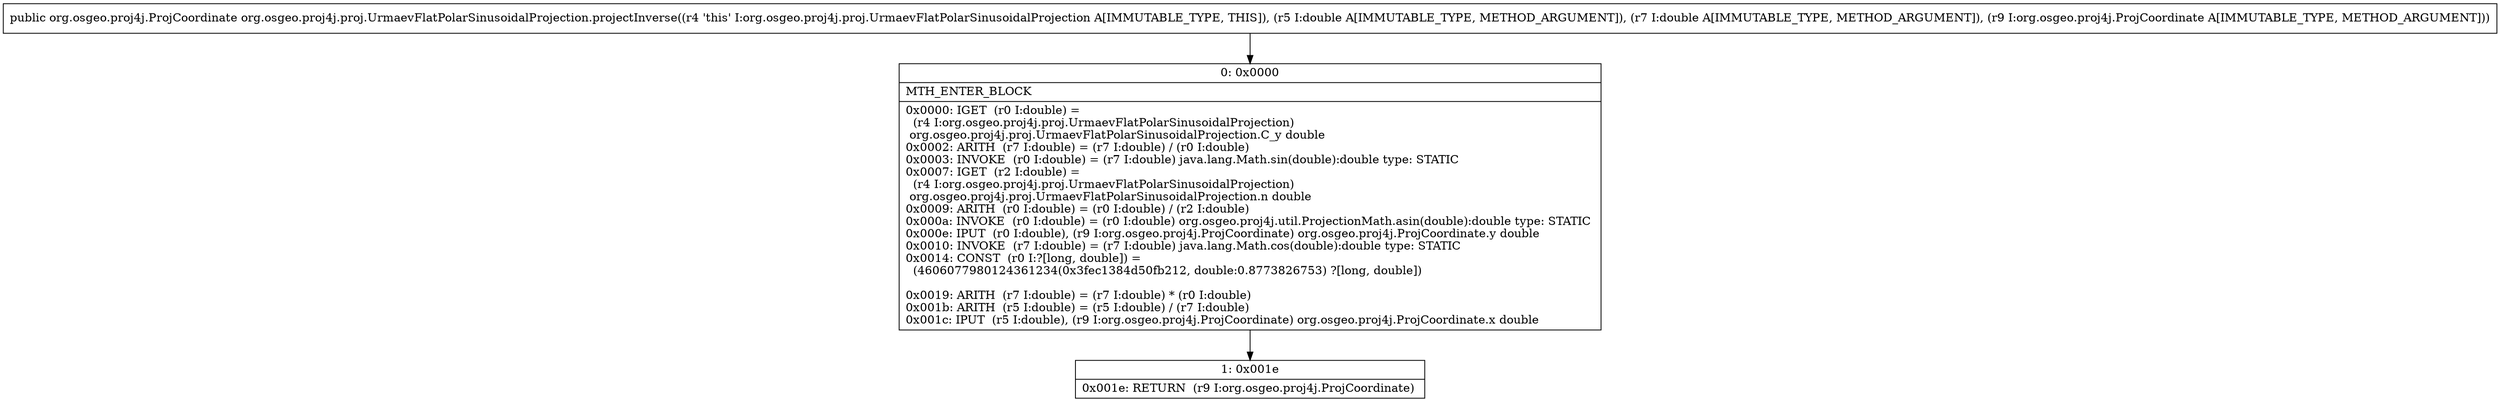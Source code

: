 digraph "CFG fororg.osgeo.proj4j.proj.UrmaevFlatPolarSinusoidalProjection.projectInverse(DDLorg\/osgeo\/proj4j\/ProjCoordinate;)Lorg\/osgeo\/proj4j\/ProjCoordinate;" {
Node_0 [shape=record,label="{0\:\ 0x0000|MTH_ENTER_BLOCK\l|0x0000: IGET  (r0 I:double) = \l  (r4 I:org.osgeo.proj4j.proj.UrmaevFlatPolarSinusoidalProjection)\l org.osgeo.proj4j.proj.UrmaevFlatPolarSinusoidalProjection.C_y double \l0x0002: ARITH  (r7 I:double) = (r7 I:double) \/ (r0 I:double) \l0x0003: INVOKE  (r0 I:double) = (r7 I:double) java.lang.Math.sin(double):double type: STATIC \l0x0007: IGET  (r2 I:double) = \l  (r4 I:org.osgeo.proj4j.proj.UrmaevFlatPolarSinusoidalProjection)\l org.osgeo.proj4j.proj.UrmaevFlatPolarSinusoidalProjection.n double \l0x0009: ARITH  (r0 I:double) = (r0 I:double) \/ (r2 I:double) \l0x000a: INVOKE  (r0 I:double) = (r0 I:double) org.osgeo.proj4j.util.ProjectionMath.asin(double):double type: STATIC \l0x000e: IPUT  (r0 I:double), (r9 I:org.osgeo.proj4j.ProjCoordinate) org.osgeo.proj4j.ProjCoordinate.y double \l0x0010: INVOKE  (r7 I:double) = (r7 I:double) java.lang.Math.cos(double):double type: STATIC \l0x0014: CONST  (r0 I:?[long, double]) = \l  (4606077980124361234(0x3fec1384d50fb212, double:0.8773826753) ?[long, double])\l \l0x0019: ARITH  (r7 I:double) = (r7 I:double) * (r0 I:double) \l0x001b: ARITH  (r5 I:double) = (r5 I:double) \/ (r7 I:double) \l0x001c: IPUT  (r5 I:double), (r9 I:org.osgeo.proj4j.ProjCoordinate) org.osgeo.proj4j.ProjCoordinate.x double \l}"];
Node_1 [shape=record,label="{1\:\ 0x001e|0x001e: RETURN  (r9 I:org.osgeo.proj4j.ProjCoordinate) \l}"];
MethodNode[shape=record,label="{public org.osgeo.proj4j.ProjCoordinate org.osgeo.proj4j.proj.UrmaevFlatPolarSinusoidalProjection.projectInverse((r4 'this' I:org.osgeo.proj4j.proj.UrmaevFlatPolarSinusoidalProjection A[IMMUTABLE_TYPE, THIS]), (r5 I:double A[IMMUTABLE_TYPE, METHOD_ARGUMENT]), (r7 I:double A[IMMUTABLE_TYPE, METHOD_ARGUMENT]), (r9 I:org.osgeo.proj4j.ProjCoordinate A[IMMUTABLE_TYPE, METHOD_ARGUMENT])) }"];
MethodNode -> Node_0;
Node_0 -> Node_1;
}

